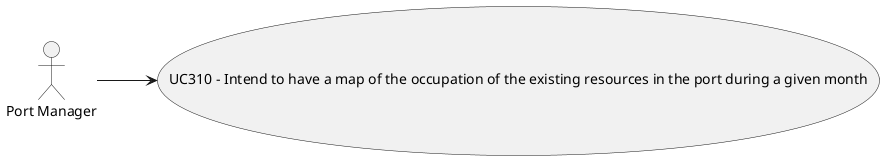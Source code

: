 @startuml
left to right direction
:Port Manager: --> (UC310 - Intend to have a map of the occupation of the existing resources in the port during a given month)
@enduml